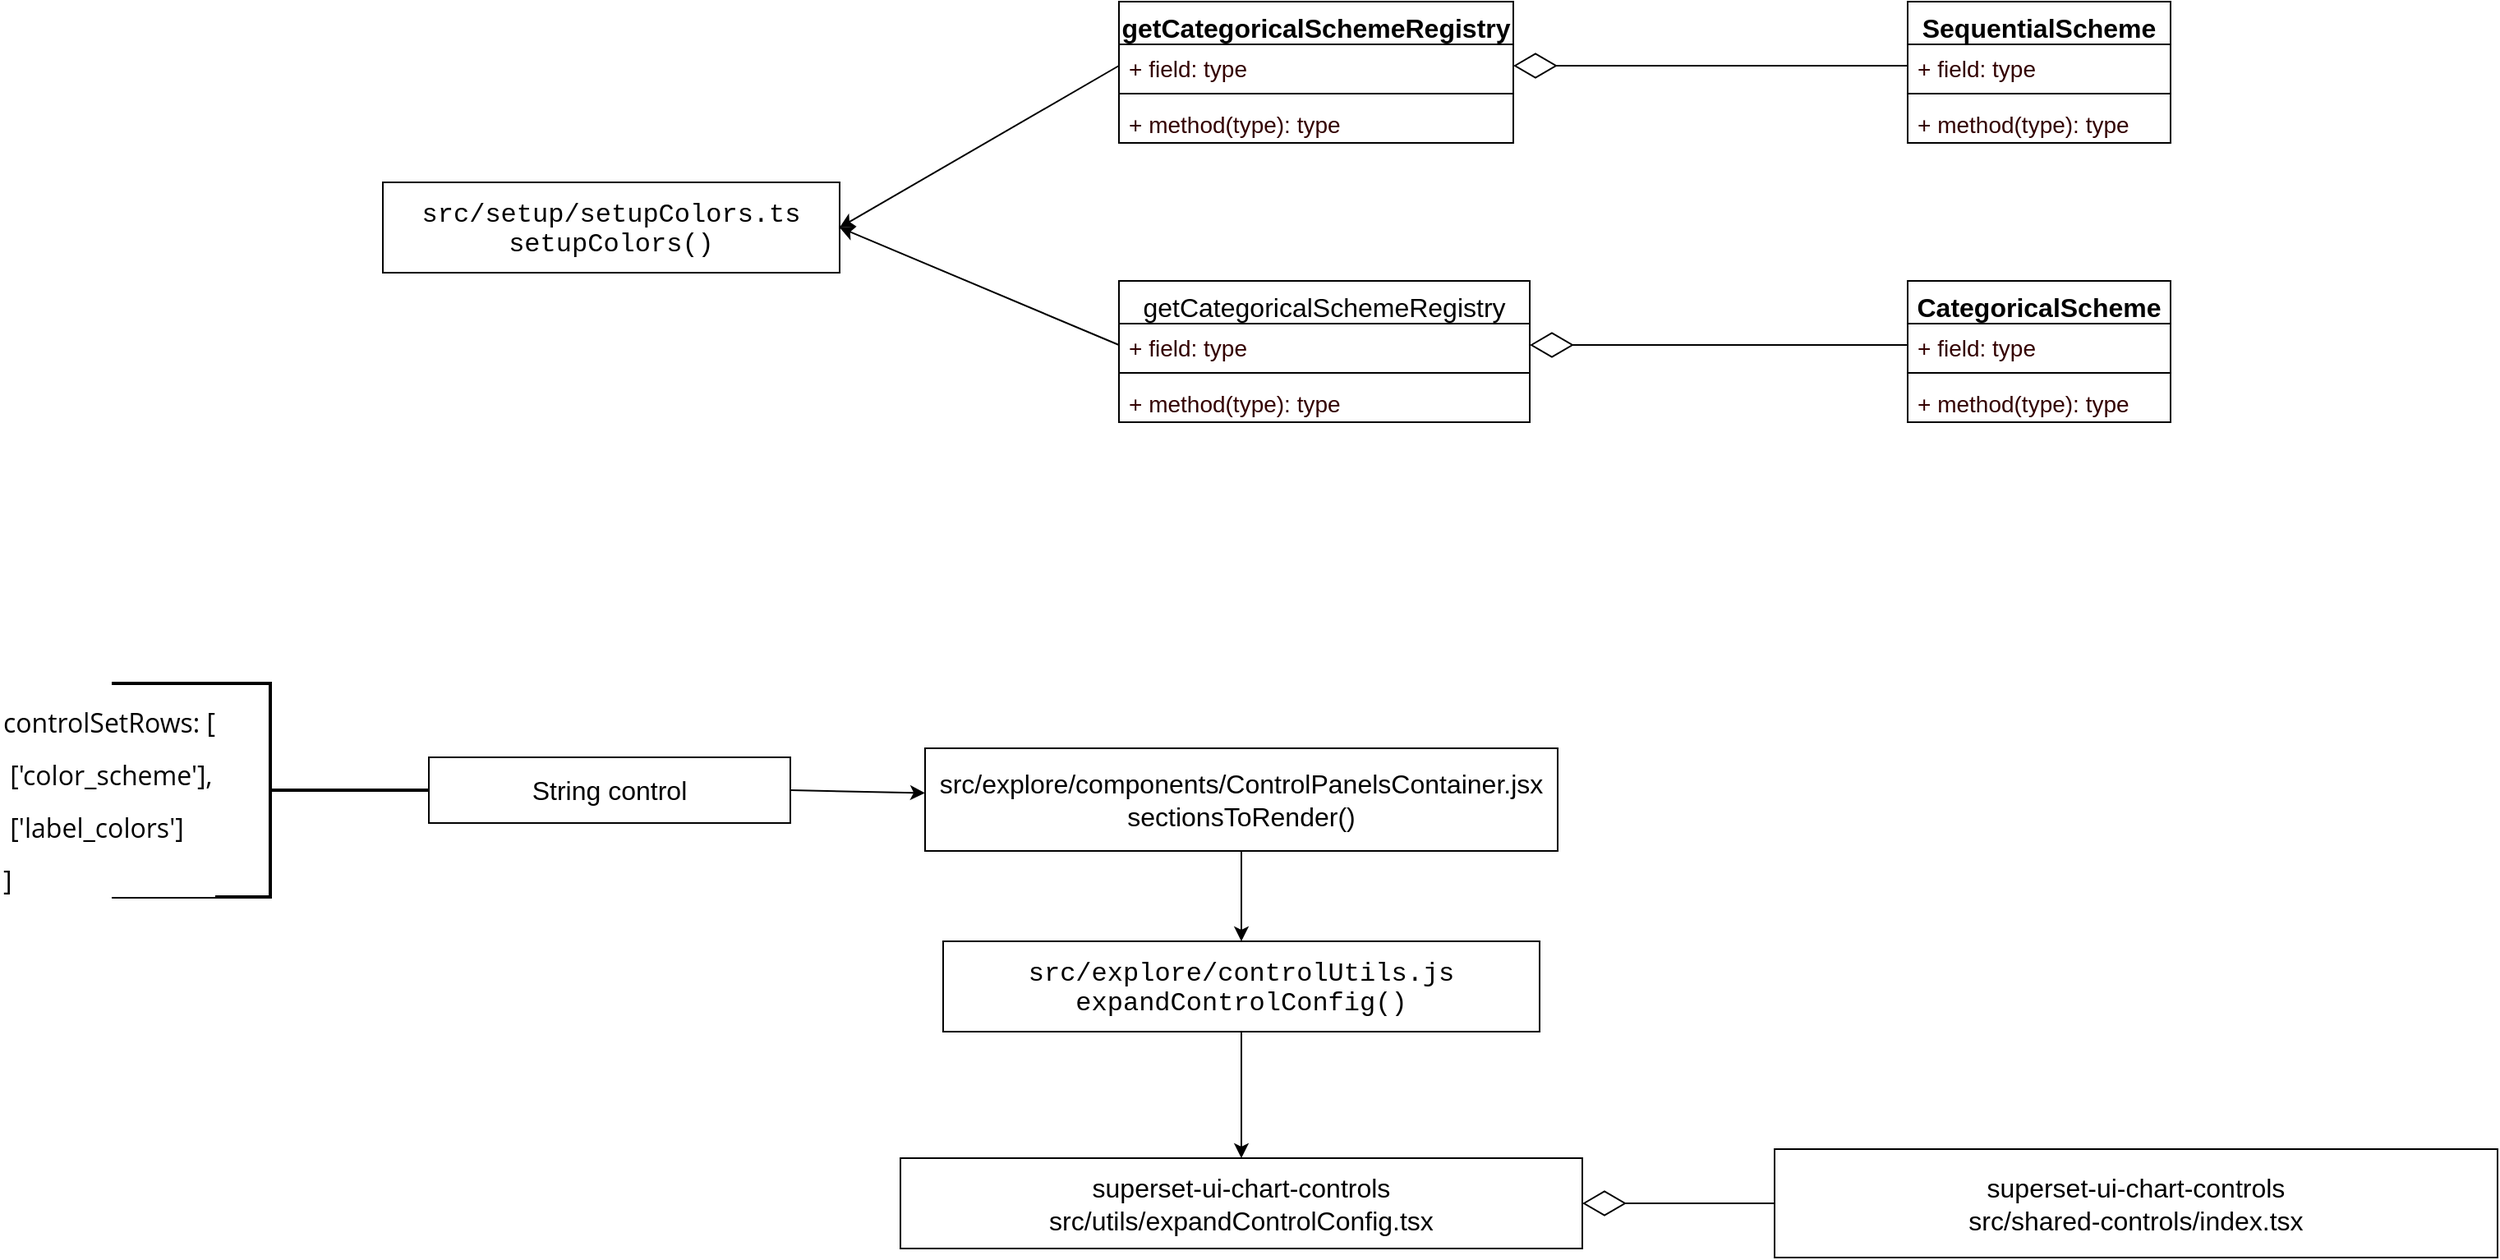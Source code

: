 <mxfile version="16.5.6" type="github">
  <diagram id="GKse_5E-0F53ANy1-TaB" name="Page-1">
    <mxGraphModel dx="1901" dy="1059" grid="1" gridSize="11" guides="1" tooltips="1" connect="1" arrows="1" fold="1" page="1" pageScale="1" pageWidth="3300" pageHeight="4681" math="0" shadow="0">
      <root>
        <mxCell id="0" />
        <mxCell id="1" parent="0" />
        <mxCell id="5dntn2dUdffPDas5DT_r-3" value="&lt;div style=&quot;background-color: rgb(255 , 255 , 255) ; font-family: &amp;#34;menlo&amp;#34; , &amp;#34;monaco&amp;#34; , &amp;#34;courier new&amp;#34; , monospace ; line-height: 18px ; font-size: 16px&quot;&gt;&lt;font style=&quot;font-size: 16px&quot;&gt;src/setup/setupColors.ts&lt;/font&gt;&lt;/div&gt;&lt;div style=&quot;background-color: rgb(255 , 255 , 255) ; font-family: &amp;#34;menlo&amp;#34; , &amp;#34;monaco&amp;#34; , &amp;#34;courier new&amp;#34; , monospace ; line-height: 18px ; font-size: 16px&quot;&gt;&lt;font style=&quot;font-size: 16px&quot;&gt;setupColors()&lt;/font&gt;&lt;/div&gt;" style="rounded=0;whiteSpace=wrap;html=1;" vertex="1" parent="1">
          <mxGeometry x="352" y="440" width="278" height="55" as="geometry" />
        </mxCell>
        <mxCell id="5dntn2dUdffPDas5DT_r-4" value="getCategoricalSchemeRegistry" style="swimlane;fontStyle=0;align=center;verticalAlign=top;childLayout=stackLayout;horizontal=1;startSize=26;horizontalStack=0;resizeParent=1;resizeParentMax=0;resizeLast=0;collapsible=1;marginBottom=0;fontSize=16;fontColor=#000000;labelBackgroundColor=default;" vertex="1" parent="1">
          <mxGeometry x="800" y="500" width="250" height="86" as="geometry" />
        </mxCell>
        <mxCell id="5dntn2dUdffPDas5DT_r-5" value="+ field: type" style="text;strokeColor=none;fillColor=none;align=left;verticalAlign=top;spacingLeft=4;spacingRight=4;overflow=hidden;rotatable=0;points=[[0,0.5],[1,0.5]];portConstraint=eastwest;fontSize=14;fontColor=#330000;" vertex="1" parent="5dntn2dUdffPDas5DT_r-4">
          <mxGeometry y="26" width="250" height="26" as="geometry" />
        </mxCell>
        <mxCell id="5dntn2dUdffPDas5DT_r-6" value="" style="line;strokeWidth=1;fillColor=none;align=left;verticalAlign=middle;spacingTop=-1;spacingLeft=3;spacingRight=3;rotatable=0;labelPosition=right;points=[];portConstraint=eastwest;fontSize=14;fontColor=#330000;" vertex="1" parent="5dntn2dUdffPDas5DT_r-4">
          <mxGeometry y="52" width="250" height="8" as="geometry" />
        </mxCell>
        <mxCell id="5dntn2dUdffPDas5DT_r-7" value="+ method(type): type" style="text;strokeColor=none;fillColor=none;align=left;verticalAlign=top;spacingLeft=4;spacingRight=4;overflow=hidden;rotatable=0;points=[[0,0.5],[1,0.5]];portConstraint=eastwest;fontSize=14;fontColor=#330000;" vertex="1" parent="5dntn2dUdffPDas5DT_r-4">
          <mxGeometry y="60" width="250" height="26" as="geometry" />
        </mxCell>
        <mxCell id="5dntn2dUdffPDas5DT_r-8" value="getCategoricalSchemeRegistry" style="swimlane;fontStyle=1;align=center;verticalAlign=top;childLayout=stackLayout;horizontal=1;startSize=26;horizontalStack=0;resizeParent=1;resizeParentMax=0;resizeLast=0;collapsible=1;marginBottom=0;fontSize=16;fontColor=#000000;" vertex="1" parent="1">
          <mxGeometry x="800" y="330" width="240" height="86" as="geometry" />
        </mxCell>
        <mxCell id="5dntn2dUdffPDas5DT_r-9" value="+ field: type" style="text;strokeColor=none;fillColor=none;align=left;verticalAlign=top;spacingLeft=4;spacingRight=4;overflow=hidden;rotatable=0;points=[[0,0.5],[1,0.5]];portConstraint=eastwest;fontSize=14;fontColor=#330000;" vertex="1" parent="5dntn2dUdffPDas5DT_r-8">
          <mxGeometry y="26" width="240" height="26" as="geometry" />
        </mxCell>
        <mxCell id="5dntn2dUdffPDas5DT_r-10" value="" style="line;strokeWidth=1;fillColor=none;align=left;verticalAlign=middle;spacingTop=-1;spacingLeft=3;spacingRight=3;rotatable=0;labelPosition=right;points=[];portConstraint=eastwest;fontSize=14;fontColor=#330000;" vertex="1" parent="5dntn2dUdffPDas5DT_r-8">
          <mxGeometry y="52" width="240" height="8" as="geometry" />
        </mxCell>
        <mxCell id="5dntn2dUdffPDas5DT_r-11" value="+ method(type): type" style="text;strokeColor=none;fillColor=none;align=left;verticalAlign=top;spacingLeft=4;spacingRight=4;overflow=hidden;rotatable=0;points=[[0,0.5],[1,0.5]];portConstraint=eastwest;fontSize=14;fontColor=#330000;" vertex="1" parent="5dntn2dUdffPDas5DT_r-8">
          <mxGeometry y="60" width="240" height="26" as="geometry" />
        </mxCell>
        <mxCell id="5dntn2dUdffPDas5DT_r-12" value="CategoricalScheme" style="swimlane;fontStyle=1;align=center;verticalAlign=top;childLayout=stackLayout;horizontal=1;startSize=26;horizontalStack=0;resizeParent=1;resizeParentMax=0;resizeLast=0;collapsible=1;marginBottom=0;fontSize=16;fontColor=#000000;" vertex="1" parent="1">
          <mxGeometry x="1280" y="500" width="160" height="86" as="geometry" />
        </mxCell>
        <mxCell id="5dntn2dUdffPDas5DT_r-13" value="+ field: type" style="text;strokeColor=none;fillColor=none;align=left;verticalAlign=top;spacingLeft=4;spacingRight=4;overflow=hidden;rotatable=0;points=[[0,0.5],[1,0.5]];portConstraint=eastwest;fontSize=14;fontColor=#330000;" vertex="1" parent="5dntn2dUdffPDas5DT_r-12">
          <mxGeometry y="26" width="160" height="26" as="geometry" />
        </mxCell>
        <mxCell id="5dntn2dUdffPDas5DT_r-14" value="" style="line;strokeWidth=1;fillColor=none;align=left;verticalAlign=middle;spacingTop=-1;spacingLeft=3;spacingRight=3;rotatable=0;labelPosition=right;points=[];portConstraint=eastwest;fontSize=14;fontColor=#330000;" vertex="1" parent="5dntn2dUdffPDas5DT_r-12">
          <mxGeometry y="52" width="160" height="8" as="geometry" />
        </mxCell>
        <mxCell id="5dntn2dUdffPDas5DT_r-15" value="+ method(type): type" style="text;strokeColor=none;fillColor=none;align=left;verticalAlign=top;spacingLeft=4;spacingRight=4;overflow=hidden;rotatable=0;points=[[0,0.5],[1,0.5]];portConstraint=eastwest;fontSize=14;fontColor=#330000;" vertex="1" parent="5dntn2dUdffPDas5DT_r-12">
          <mxGeometry y="60" width="160" height="26" as="geometry" />
        </mxCell>
        <mxCell id="5dntn2dUdffPDas5DT_r-16" value="SequentialScheme" style="swimlane;fontStyle=1;align=center;verticalAlign=top;childLayout=stackLayout;horizontal=1;startSize=26;horizontalStack=0;resizeParent=1;resizeParentMax=0;resizeLast=0;collapsible=1;marginBottom=0;fontSize=16;fontColor=#000000;" vertex="1" parent="1">
          <mxGeometry x="1280" y="330" width="160" height="86" as="geometry" />
        </mxCell>
        <mxCell id="5dntn2dUdffPDas5DT_r-17" value="+ field: type" style="text;strokeColor=none;fillColor=none;align=left;verticalAlign=top;spacingLeft=4;spacingRight=4;overflow=hidden;rotatable=0;points=[[0,0.5],[1,0.5]];portConstraint=eastwest;fontSize=14;fontColor=#330000;" vertex="1" parent="5dntn2dUdffPDas5DT_r-16">
          <mxGeometry y="26" width="160" height="26" as="geometry" />
        </mxCell>
        <mxCell id="5dntn2dUdffPDas5DT_r-18" value="" style="line;strokeWidth=1;fillColor=none;align=left;verticalAlign=middle;spacingTop=-1;spacingLeft=3;spacingRight=3;rotatable=0;labelPosition=right;points=[];portConstraint=eastwest;fontSize=14;fontColor=#330000;" vertex="1" parent="5dntn2dUdffPDas5DT_r-16">
          <mxGeometry y="52" width="160" height="8" as="geometry" />
        </mxCell>
        <mxCell id="5dntn2dUdffPDas5DT_r-19" value="+ method(type): type" style="text;strokeColor=none;fillColor=none;align=left;verticalAlign=top;spacingLeft=4;spacingRight=4;overflow=hidden;rotatable=0;points=[[0,0.5],[1,0.5]];portConstraint=eastwest;fontSize=14;fontColor=#330000;" vertex="1" parent="5dntn2dUdffPDas5DT_r-16">
          <mxGeometry y="60" width="160" height="26" as="geometry" />
        </mxCell>
        <mxCell id="5dntn2dUdffPDas5DT_r-22" value="" style="endArrow=diamondThin;endFill=0;endSize=24;html=1;rounded=0;fontSize=14;fontColor=#330000;exitX=0;exitY=0.5;exitDx=0;exitDy=0;entryX=1;entryY=0.5;entryDx=0;entryDy=0;" edge="1" parent="1" source="5dntn2dUdffPDas5DT_r-13" target="5dntn2dUdffPDas5DT_r-5">
          <mxGeometry width="160" relative="1" as="geometry">
            <mxPoint x="910" y="770" as="sourcePoint" />
            <mxPoint x="1070" y="770" as="targetPoint" />
          </mxGeometry>
        </mxCell>
        <mxCell id="5dntn2dUdffPDas5DT_r-23" value="" style="endArrow=diamondThin;endFill=0;endSize=24;html=1;rounded=0;fontSize=14;fontColor=#330000;exitX=0;exitY=0.5;exitDx=0;exitDy=0;entryX=1;entryY=0.5;entryDx=0;entryDy=0;" edge="1" parent="1" source="5dntn2dUdffPDas5DT_r-17" target="5dntn2dUdffPDas5DT_r-9">
          <mxGeometry width="160" relative="1" as="geometry">
            <mxPoint x="910" y="770" as="sourcePoint" />
            <mxPoint x="1070" y="770" as="targetPoint" />
          </mxGeometry>
        </mxCell>
        <mxCell id="5dntn2dUdffPDas5DT_r-25" value="" style="endArrow=classic;html=1;rounded=0;fontSize=14;fontColor=#330000;exitX=0;exitY=0.5;exitDx=0;exitDy=0;entryX=1;entryY=0.5;entryDx=0;entryDy=0;" edge="1" parent="1" source="5dntn2dUdffPDas5DT_r-5" target="5dntn2dUdffPDas5DT_r-3">
          <mxGeometry width="50" height="50" relative="1" as="geometry">
            <mxPoint x="960" y="790" as="sourcePoint" />
            <mxPoint x="1010" y="740" as="targetPoint" />
          </mxGeometry>
        </mxCell>
        <mxCell id="5dntn2dUdffPDas5DT_r-26" value="" style="endArrow=classic;html=1;rounded=0;fontSize=14;fontColor=#330000;entryX=1;entryY=0.5;entryDx=0;entryDy=0;exitX=0;exitY=0.5;exitDx=0;exitDy=0;" edge="1" parent="1" source="5dntn2dUdffPDas5DT_r-9" target="5dntn2dUdffPDas5DT_r-3">
          <mxGeometry width="50" height="50" relative="1" as="geometry">
            <mxPoint x="650" y="330" as="sourcePoint" />
            <mxPoint x="840" y="330" as="targetPoint" />
          </mxGeometry>
        </mxCell>
        <mxCell id="5dntn2dUdffPDas5DT_r-37" style="edgeStyle=orthogonalEdgeStyle;rounded=0;orthogonalLoop=1;jettySize=auto;html=1;exitX=0;exitY=0.5;exitDx=0;exitDy=0;entryX=0;entryY=0.5;entryDx=0;entryDy=0;entryPerimeter=0;fontSize=14;fontColor=#330000;" edge="1" parent="1" source="5dntn2dUdffPDas5DT_r-27" target="5dntn2dUdffPDas5DT_r-30">
          <mxGeometry relative="1" as="geometry" />
        </mxCell>
        <mxCell id="5dntn2dUdffPDas5DT_r-27" value="&lt;font color=&quot;#000000&quot; style=&quot;font-size: 16px&quot;&gt;String control&lt;/font&gt;" style="rounded=0;whiteSpace=wrap;html=1;fontSize=14;fontColor=#330000;" vertex="1" parent="1">
          <mxGeometry x="380" y="790" width="220" height="40" as="geometry" />
        </mxCell>
        <mxCell id="5dntn2dUdffPDas5DT_r-28" value="&lt;div style=&quot;background-color: rgb(255 , 255 , 255) ; font-family: &amp;#34;menlo&amp;#34; , &amp;#34;monaco&amp;#34; , &amp;#34;courier new&amp;#34; , monospace ; line-height: 18px ; font-size: 16px&quot;&gt;&lt;font style=&quot;font-size: 16px&quot; color=&quot;#000000&quot;&gt;src/explore/controlUtils.js&lt;/font&gt;&lt;/div&gt;&lt;div style=&quot;background-color: rgb(255 , 255 , 255) ; font-family: &amp;#34;menlo&amp;#34; , &amp;#34;monaco&amp;#34; , &amp;#34;courier new&amp;#34; , monospace ; line-height: 18px ; font-size: 16px&quot;&gt;&lt;font style=&quot;font-size: 16px&quot; color=&quot;#000000&quot;&gt;expandControlConfig()&lt;/font&gt;&lt;/div&gt;" style="rounded=0;whiteSpace=wrap;html=1;fontSize=14;fontColor=#330000;" vertex="1" parent="1">
          <mxGeometry x="693" y="902" width="363" height="55" as="geometry" />
        </mxCell>
        <mxCell id="5dntn2dUdffPDas5DT_r-29" value="&lt;font color=&quot;#000000&quot; style=&quot;font-size: 16px;&quot;&gt;src/explore/components/ControlPanelsContainer.jsx&lt;br style=&quot;font-size: 16px;&quot;&gt;sectionsToRender()&lt;/font&gt;" style="rounded=0;whiteSpace=wrap;html=1;fontSize=16;fontColor=#330000;" vertex="1" parent="1">
          <mxGeometry x="682" y="784.5" width="385" height="62.5" as="geometry" />
        </mxCell>
        <mxCell id="5dntn2dUdffPDas5DT_r-30" value="" style="strokeWidth=2;html=1;shape=mxgraph.flowchart.annotation_2;align=left;labelPosition=right;pointerEvents=1;fontSize=14;fontColor=#330000;rotation=-180;" vertex="1" parent="1">
          <mxGeometry x="187" y="745" width="193" height="130" as="geometry" />
        </mxCell>
        <mxCell id="5dntn2dUdffPDas5DT_r-36" value="&lt;p class=&quot;md-end-block md-p md-focus&quot; style=&quot;box-sizing: border-box ; line-height: inherit ; margin: 0.8em 0px ; position: relative ; font-family: &amp;#34;open sans&amp;#34; , &amp;#34;clear sans&amp;#34; , &amp;#34;helvetica neue&amp;#34; , &amp;#34;helvetica&amp;#34; , &amp;#34;arial&amp;#34; , &amp;#34;segoe ui emoji&amp;#34; , sans-serif ; font-size: 16px ; background-color: rgb(255 , 255 , 255)&quot;&gt;&lt;span class=&quot;md-plain&quot; style=&quot;box-sizing: border-box&quot;&gt;&lt;font color=&quot;#000000&quot;&gt;controlSetRows: [&lt;/font&gt;&lt;/span&gt;&lt;/p&gt;&lt;p class=&quot;md-end-block md-p&quot; style=&quot;box-sizing: border-box ; line-height: inherit ; margin: 0.8em 0px ; position: relative ; font-family: &amp;#34;open sans&amp;#34; , &amp;#34;clear sans&amp;#34; , &amp;#34;helvetica neue&amp;#34; , &amp;#34;helvetica&amp;#34; , &amp;#34;arial&amp;#34; , &amp;#34;segoe ui emoji&amp;#34; , sans-serif ; font-size: 16px ; background-color: rgb(255 , 255 , 255)&quot;&gt;&lt;span class=&quot;md-plain&quot; style=&quot;box-sizing: border-box&quot;&gt;&lt;font color=&quot;#000000&quot;&gt;        &lt;span style=&quot;white-space: pre&quot;&gt;	&lt;/span&gt;[&#39;color_scheme&#39;],&lt;/font&gt;&lt;/span&gt;&lt;/p&gt;&lt;p class=&quot;md-end-block md-p&quot; style=&quot;box-sizing: border-box ; line-height: inherit ; margin: 0.8em 0px ; position: relative ; font-family: &amp;#34;open sans&amp;#34; , &amp;#34;clear sans&amp;#34; , &amp;#34;helvetica neue&amp;#34; , &amp;#34;helvetica&amp;#34; , &amp;#34;arial&amp;#34; , &amp;#34;segoe ui emoji&amp;#34; , sans-serif ; font-size: 16px ; background-color: rgb(255 , 255 , 255)&quot;&gt;&lt;span class=&quot;md-plain md-expand&quot; style=&quot;box-sizing: border-box&quot;&gt;&lt;font color=&quot;#000000&quot;&gt;        &lt;span style=&quot;white-space: pre&quot;&gt;	&lt;/span&gt;[&#39;label_colors&#39;]&lt;/font&gt;&lt;/span&gt;&lt;/p&gt;&lt;p class=&quot;md-end-block md-p&quot; style=&quot;box-sizing: border-box ; line-height: inherit ; margin: 0.8em 0px ; position: relative ; font-family: &amp;#34;open sans&amp;#34; , &amp;#34;clear sans&amp;#34; , &amp;#34;helvetica neue&amp;#34; , &amp;#34;helvetica&amp;#34; , &amp;#34;arial&amp;#34; , &amp;#34;segoe ui emoji&amp;#34; , sans-serif ; font-size: 16px ; background-color: rgb(255 , 255 , 255)&quot;&gt;&lt;span class=&quot;md-plain&quot; style=&quot;box-sizing: border-box&quot;&gt;&lt;font color=&quot;#000000&quot;&gt;]&lt;/font&gt;&lt;/span&gt;&lt;/p&gt;" style="text;html=1;align=left;verticalAlign=middle;resizable=0;points=[];autosize=1;strokeColor=none;fillColor=none;fontSize=14;fontColor=#330000;" vertex="1" parent="1">
          <mxGeometry x="119" y="745" width="176" height="143" as="geometry" />
        </mxCell>
        <mxCell id="5dntn2dUdffPDas5DT_r-38" value="" style="endArrow=classic;html=1;rounded=0;fontSize=14;fontColor=#330000;exitX=1;exitY=0.5;exitDx=0;exitDy=0;" edge="1" parent="1" source="5dntn2dUdffPDas5DT_r-27" target="5dntn2dUdffPDas5DT_r-29">
          <mxGeometry width="50" height="50" relative="1" as="geometry">
            <mxPoint x="957" y="600" as="sourcePoint" />
            <mxPoint x="1007" y="550" as="targetPoint" />
          </mxGeometry>
        </mxCell>
        <mxCell id="5dntn2dUdffPDas5DT_r-39" value="" style="endArrow=classic;html=1;rounded=0;fontSize=14;fontColor=#330000;exitX=0.5;exitY=1;exitDx=0;exitDy=0;entryX=0.5;entryY=0;entryDx=0;entryDy=0;" edge="1" parent="1" source="5dntn2dUdffPDas5DT_r-29" target="5dntn2dUdffPDas5DT_r-28">
          <mxGeometry width="50" height="50" relative="1" as="geometry">
            <mxPoint x="1309" y="979" as="sourcePoint" />
            <mxPoint x="1391" y="980.828" as="targetPoint" />
          </mxGeometry>
        </mxCell>
        <mxCell id="5dntn2dUdffPDas5DT_r-40" value="superset-ui-chart-controls&lt;br&gt;src/shared-controls/index.tsx" style="rounded=0;whiteSpace=wrap;html=1;labelBackgroundColor=default;fontSize=16;fontColor=#000000;" vertex="1" parent="1">
          <mxGeometry x="1199" y="1028.5" width="440" height="66" as="geometry" />
        </mxCell>
        <mxCell id="5dntn2dUdffPDas5DT_r-41" value="&lt;span&gt;superset-ui-chart-controls&lt;br&gt;&lt;/span&gt;src/utils/expandControlConfig.tsx" style="rounded=0;whiteSpace=wrap;html=1;labelBackgroundColor=default;fontSize=16;fontColor=#000000;" vertex="1" parent="1">
          <mxGeometry x="667" y="1034" width="415" height="55" as="geometry" />
        </mxCell>
        <mxCell id="5dntn2dUdffPDas5DT_r-42" value="" style="endArrow=classic;html=1;rounded=0;fontSize=16;fontColor=#000000;exitX=0.5;exitY=1;exitDx=0;exitDy=0;entryX=0.5;entryY=0;entryDx=0;entryDy=0;" edge="1" parent="1" source="5dntn2dUdffPDas5DT_r-28" target="5dntn2dUdffPDas5DT_r-41">
          <mxGeometry width="50" height="50" relative="1" as="geometry">
            <mxPoint x="847" y="1227" as="sourcePoint" />
            <mxPoint x="897" y="1177" as="targetPoint" />
          </mxGeometry>
        </mxCell>
        <mxCell id="5dntn2dUdffPDas5DT_r-44" value="" style="endArrow=diamondThin;endFill=0;endSize=24;html=1;rounded=0;fontSize=16;fontColor=#000000;exitX=0;exitY=0.5;exitDx=0;exitDy=0;entryX=1;entryY=0.5;entryDx=0;entryDy=0;" edge="1" parent="1" source="5dntn2dUdffPDas5DT_r-40" target="5dntn2dUdffPDas5DT_r-41">
          <mxGeometry width="160" relative="1" as="geometry">
            <mxPoint x="792" y="1199" as="sourcePoint" />
            <mxPoint x="952" y="1199" as="targetPoint" />
          </mxGeometry>
        </mxCell>
      </root>
    </mxGraphModel>
  </diagram>
</mxfile>
